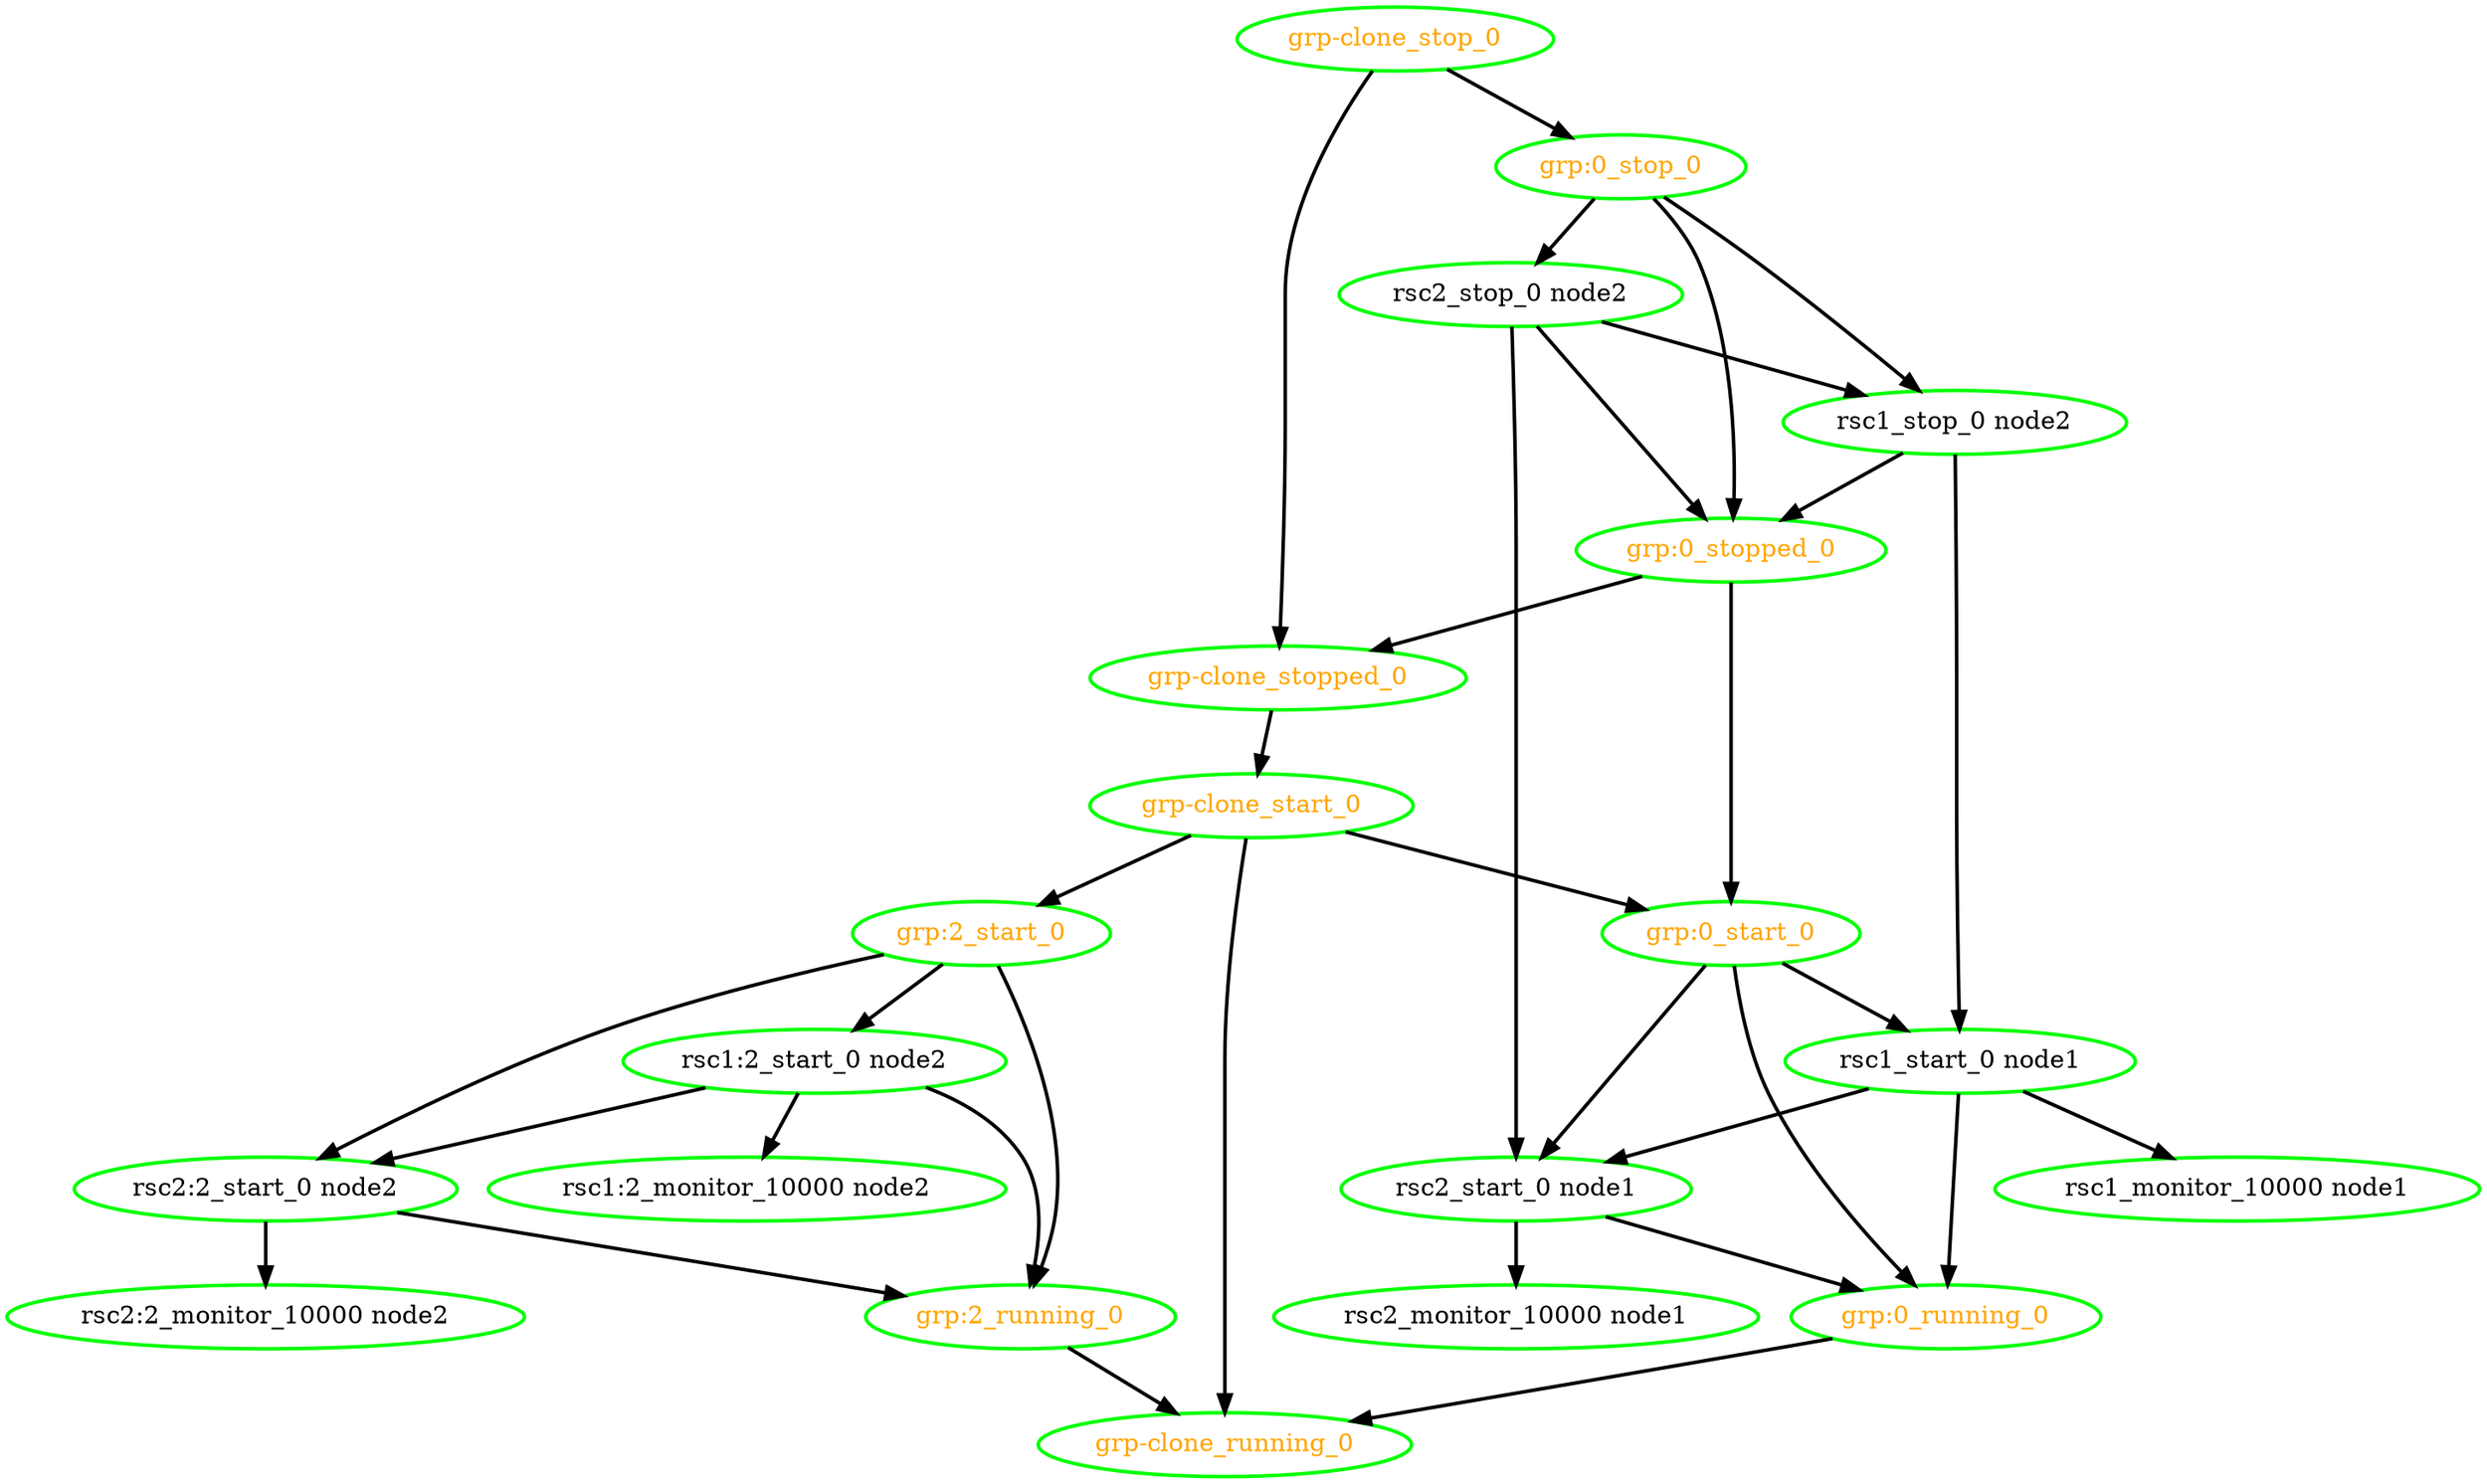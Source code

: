  digraph "g" {
"grp-clone_running_0" [ style=bold color="green" fontcolor="orange"]
"grp-clone_start_0" -> "grp-clone_running_0" [ style = bold]
"grp-clone_start_0" -> "grp:0_start_0" [ style = bold]
"grp-clone_start_0" -> "grp:2_start_0" [ style = bold]
"grp-clone_start_0" [ style=bold color="green" fontcolor="orange"]
"grp-clone_stop_0" -> "grp-clone_stopped_0" [ style = bold]
"grp-clone_stop_0" -> "grp:0_stop_0" [ style = bold]
"grp-clone_stop_0" [ style=bold color="green" fontcolor="orange"]
"grp-clone_stopped_0" -> "grp-clone_start_0" [ style = bold]
"grp-clone_stopped_0" [ style=bold color="green" fontcolor="orange"]
"grp:0_running_0" -> "grp-clone_running_0" [ style = bold]
"grp:0_running_0" [ style=bold color="green" fontcolor="orange"]
"grp:0_start_0" -> "grp:0_running_0" [ style = bold]
"grp:0_start_0" -> "rsc1_start_0 node1" [ style = bold]
"grp:0_start_0" -> "rsc2_start_0 node1" [ style = bold]
"grp:0_start_0" [ style=bold color="green" fontcolor="orange"]
"grp:0_stop_0" -> "grp:0_stopped_0" [ style = bold]
"grp:0_stop_0" -> "rsc1_stop_0 node2" [ style = bold]
"grp:0_stop_0" -> "rsc2_stop_0 node2" [ style = bold]
"grp:0_stop_0" [ style=bold color="green" fontcolor="orange"]
"grp:0_stopped_0" -> "grp-clone_stopped_0" [ style = bold]
"grp:0_stopped_0" -> "grp:0_start_0" [ style = bold]
"grp:0_stopped_0" [ style=bold color="green" fontcolor="orange"]
"grp:2_running_0" -> "grp-clone_running_0" [ style = bold]
"grp:2_running_0" [ style=bold color="green" fontcolor="orange"]
"grp:2_start_0" -> "grp:2_running_0" [ style = bold]
"grp:2_start_0" -> "rsc1:2_start_0 node2" [ style = bold]
"grp:2_start_0" -> "rsc2:2_start_0 node2" [ style = bold]
"grp:2_start_0" [ style=bold color="green" fontcolor="orange"]
"rsc1:2_monitor_10000 node2" [ style=bold color="green" fontcolor="black"]
"rsc1:2_start_0 node2" -> "grp:2_running_0" [ style = bold]
"rsc1:2_start_0 node2" -> "rsc1:2_monitor_10000 node2" [ style = bold]
"rsc1:2_start_0 node2" -> "rsc2:2_start_0 node2" [ style = bold]
"rsc1:2_start_0 node2" [ style=bold color="green" fontcolor="black"]
"rsc1_monitor_10000 node1" [ style=bold color="green" fontcolor="black"]
"rsc1_start_0 node1" -> "grp:0_running_0" [ style = bold]
"rsc1_start_0 node1" -> "rsc1_monitor_10000 node1" [ style = bold]
"rsc1_start_0 node1" -> "rsc2_start_0 node1" [ style = bold]
"rsc1_start_0 node1" [ style=bold color="green" fontcolor="black"]
"rsc1_stop_0 node2" -> "grp:0_stopped_0" [ style = bold]
"rsc1_stop_0 node2" -> "rsc1_start_0 node1" [ style = bold]
"rsc1_stop_0 node2" [ style=bold color="green" fontcolor="black"]
"rsc2:2_monitor_10000 node2" [ style=bold color="green" fontcolor="black"]
"rsc2:2_start_0 node2" -> "grp:2_running_0" [ style = bold]
"rsc2:2_start_0 node2" -> "rsc2:2_monitor_10000 node2" [ style = bold]
"rsc2:2_start_0 node2" [ style=bold color="green" fontcolor="black"]
"rsc2_monitor_10000 node1" [ style=bold color="green" fontcolor="black"]
"rsc2_start_0 node1" -> "grp:0_running_0" [ style = bold]
"rsc2_start_0 node1" -> "rsc2_monitor_10000 node1" [ style = bold]
"rsc2_start_0 node1" [ style=bold color="green" fontcolor="black"]
"rsc2_stop_0 node2" -> "grp:0_stopped_0" [ style = bold]
"rsc2_stop_0 node2" -> "rsc1_stop_0 node2" [ style = bold]
"rsc2_stop_0 node2" -> "rsc2_start_0 node1" [ style = bold]
"rsc2_stop_0 node2" [ style=bold color="green" fontcolor="black"]
}
